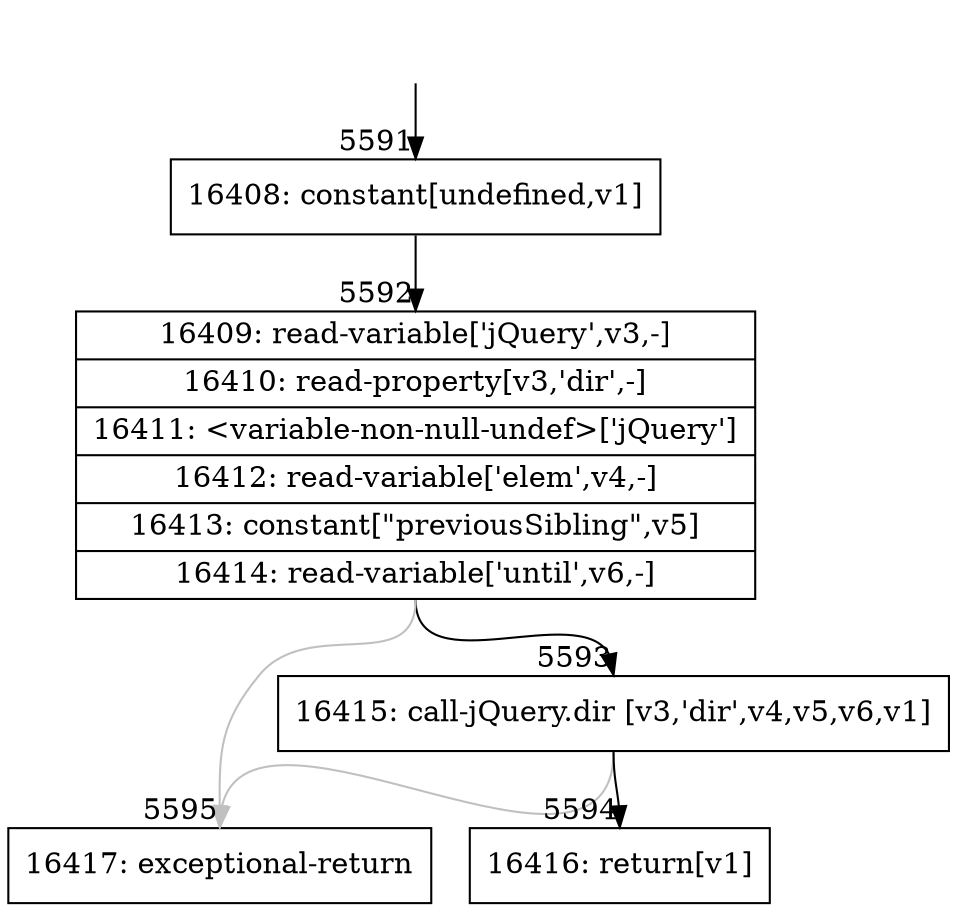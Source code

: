 digraph {
rankdir="TD"
BB_entry358[shape=none,label=""];
BB_entry358 -> BB5591 [tailport=s, headport=n, headlabel="    5591"]
BB5591 [shape=record label="{16408: constant[undefined,v1]}" ] 
BB5591 -> BB5592 [tailport=s, headport=n, headlabel="      5592"]
BB5592 [shape=record label="{16409: read-variable['jQuery',v3,-]|16410: read-property[v3,'dir',-]|16411: \<variable-non-null-undef\>['jQuery']|16412: read-variable['elem',v4,-]|16413: constant[\"previousSibling\",v5]|16414: read-variable['until',v6,-]}" ] 
BB5592 -> BB5593 [tailport=s, headport=n, headlabel="      5593"]
BB5592 -> BB5595 [tailport=s, headport=n, color=gray, headlabel="      5595"]
BB5593 [shape=record label="{16415: call-jQuery.dir [v3,'dir',v4,v5,v6,v1]}" ] 
BB5593 -> BB5594 [tailport=s, headport=n, headlabel="      5594"]
BB5593 -> BB5595 [tailport=s, headport=n, color=gray]
BB5594 [shape=record label="{16416: return[v1]}" ] 
BB5595 [shape=record label="{16417: exceptional-return}" ] 
//#$~ 5715
}
